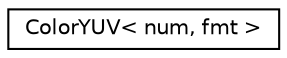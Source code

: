 digraph "Graphical Class Hierarchy"
{
 // INTERACTIVE_SVG=YES
  edge [fontname="Helvetica",fontsize="10",labelfontname="Helvetica",labelfontsize="10"];
  node [fontname="Helvetica",fontsize="10",shape=record];
  rankdir="LR";
  Node1 [label="ColorYUV\< num, fmt \>",height=0.2,width=0.4,color="black", fillcolor="white", style="filled",URL="$d6/d30/class_color_y_u_v.html"];
}
